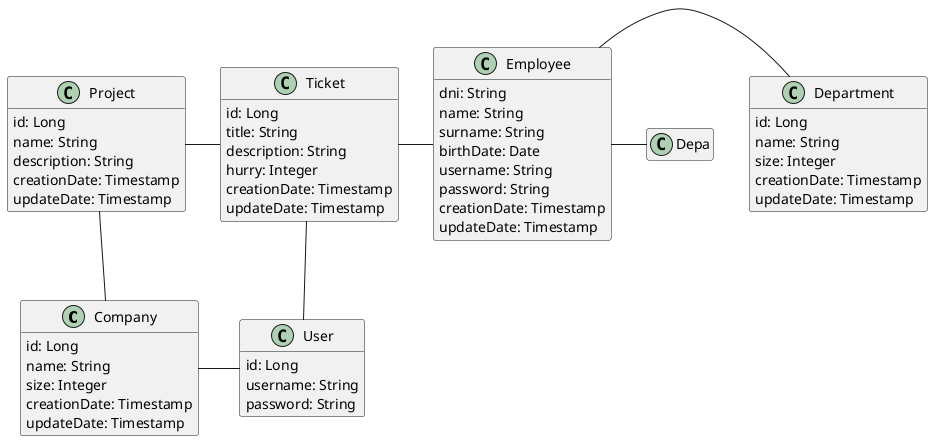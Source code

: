 @startuml ticket

hide empty members

class Company{
    id: Long
    name: String
    size: Integer    
    creationDate: Timestamp
    updateDate: Timestamp
}

class Department{
    id: Long
    name: String
    size: Integer
    creationDate: Timestamp
    updateDate: Timestamp
}

class Employee{
    dni: String
    name: String
    surname: String
    birthDate: Date
    username: String
    password: String
    creationDate: Timestamp
    updateDate: Timestamp
}

class Project{
    id: Long
    name: String
    description: String
    creationDate: Timestamp
    updateDate: Timestamp
}

class Ticket{
    id: Long
    title: String
    description: String
    hurry: Integer
    creationDate: Timestamp
    updateDate: Timestamp
}

class User{
    id: Long
    username: String
    password: String
}

Ticket -- User
Ticket - Employee
Employee - Department
Employee - Depa
Project - Ticket
Project -- Company
Company - User


@enduml